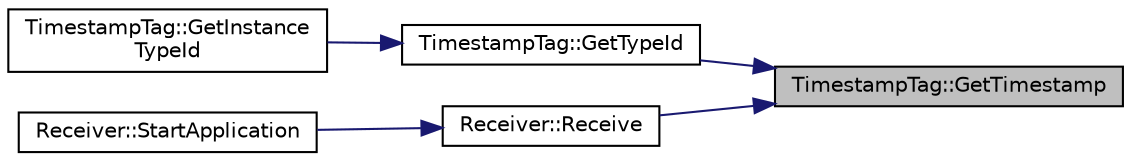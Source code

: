 digraph "TimestampTag::GetTimestamp"
{
 // LATEX_PDF_SIZE
  edge [fontname="Helvetica",fontsize="10",labelfontname="Helvetica",labelfontsize="10"];
  node [fontname="Helvetica",fontsize="10",shape=record];
  rankdir="RL";
  Node1 [label="TimestampTag::GetTimestamp",height=0.2,width=0.4,color="black", fillcolor="grey75", style="filled", fontcolor="black",tooltip=" "];
  Node1 -> Node2 [dir="back",color="midnightblue",fontsize="10",style="solid",fontname="Helvetica"];
  Node2 [label="TimestampTag::GetTypeId",height=0.2,width=0.4,color="black", fillcolor="white", style="filled",URL="$class_timestamp_tag.html#a16dd5cf72115c3d6a64915b9074b539e",tooltip=" "];
  Node2 -> Node3 [dir="back",color="midnightblue",fontsize="10",style="solid",fontname="Helvetica"];
  Node3 [label="TimestampTag::GetInstance\lTypeId",height=0.2,width=0.4,color="black", fillcolor="white", style="filled",URL="$class_timestamp_tag.html#a075999eacddc8139dde41350836aa9bd",tooltip="Get the most derived TypeId for this Object."];
  Node1 -> Node4 [dir="back",color="midnightblue",fontsize="10",style="solid",fontname="Helvetica"];
  Node4 [label="Receiver::Receive",height=0.2,width=0.4,color="black", fillcolor="white", style="filled",URL="$class_receiver.html#a73ca029ca3770da94ad852df1afe9b64",tooltip=" "];
  Node4 -> Node5 [dir="back",color="midnightblue",fontsize="10",style="solid",fontname="Helvetica"];
  Node5 [label="Receiver::StartApplication",height=0.2,width=0.4,color="black", fillcolor="white", style="filled",URL="$class_receiver.html#a851b0ffffb76526c5c6d0506f0008fe1",tooltip="Application specific startup code."];
}
